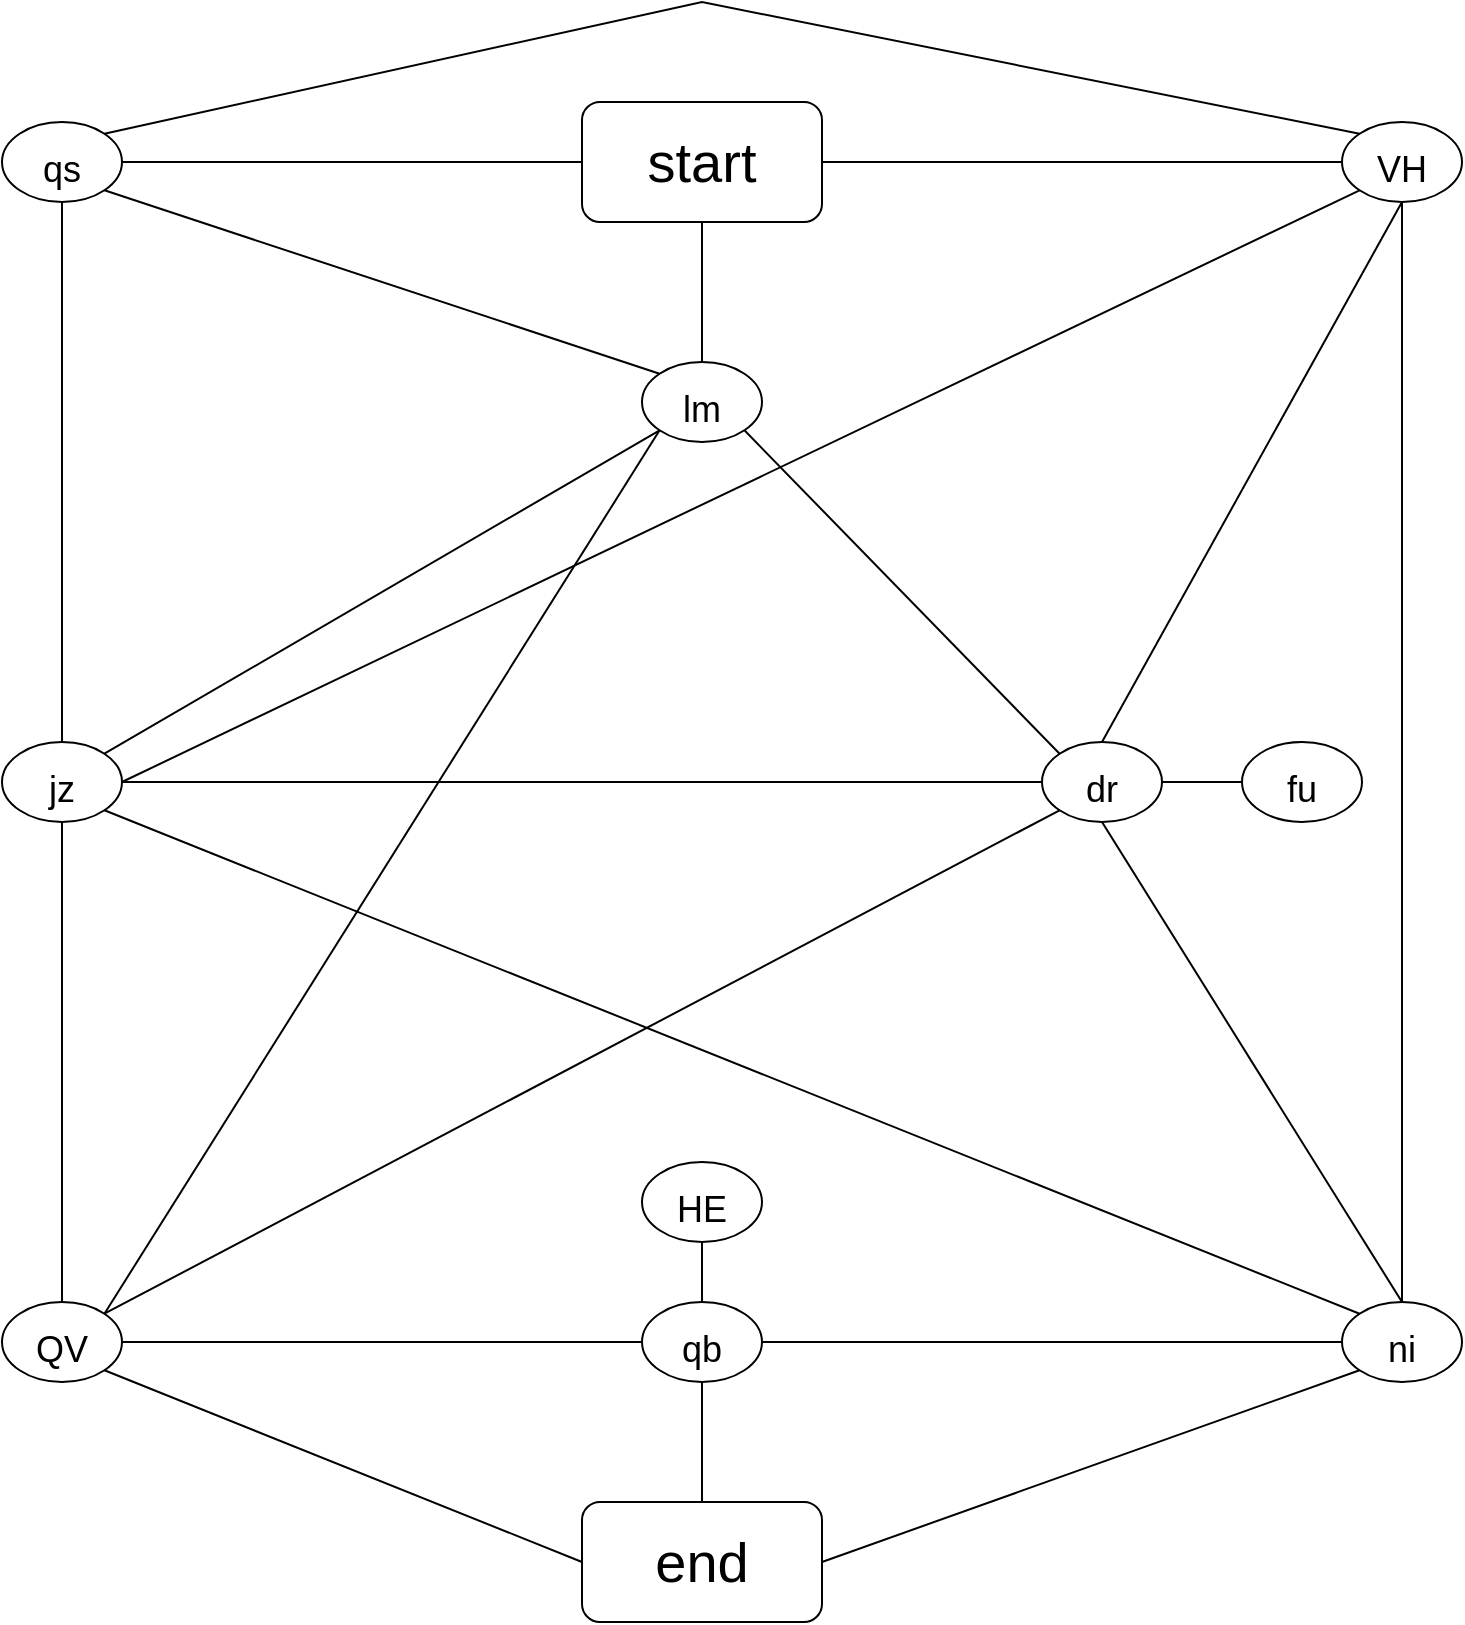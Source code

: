 <mxfile version="16.1.0" type="github">
  <diagram id="MHoIRFLsvcC200s5u-gR" name="Page-1">
    <mxGraphModel dx="1635" dy="877" grid="1" gridSize="10" guides="1" tooltips="1" connect="1" arrows="1" fold="1" page="1" pageScale="1" pageWidth="827" pageHeight="1169" math="0" shadow="0">
      <root>
        <mxCell id="0" />
        <mxCell id="1" parent="0" />
        <mxCell id="laRVKyOsnezSxJ92oTZl-1" value="&lt;font style=&quot;font-size: 28px&quot;&gt;start&lt;/font&gt;" style="rounded=1;whiteSpace=wrap;html=1;" vertex="1" parent="1">
          <mxGeometry x="360" y="80" width="120" height="60" as="geometry" />
        </mxCell>
        <mxCell id="laRVKyOsnezSxJ92oTZl-3" value="end" style="rounded=1;whiteSpace=wrap;html=1;fontSize=28;" vertex="1" parent="1">
          <mxGeometry x="360" y="780" width="120" height="60" as="geometry" />
        </mxCell>
        <mxCell id="laRVKyOsnezSxJ92oTZl-4" value="&lt;font style=&quot;font-size: 18px&quot;&gt;qs&lt;/font&gt;" style="ellipse;whiteSpace=wrap;html=1;fontSize=28;" vertex="1" parent="1">
          <mxGeometry x="70" y="90" width="60" height="40" as="geometry" />
        </mxCell>
        <mxCell id="laRVKyOsnezSxJ92oTZl-6" value="&lt;font style=&quot;font-size: 18px&quot;&gt;lm&lt;br&gt;&lt;/font&gt;" style="ellipse;whiteSpace=wrap;html=1;fontSize=28;" vertex="1" parent="1">
          <mxGeometry x="390" y="210" width="60" height="40" as="geometry" />
        </mxCell>
        <mxCell id="laRVKyOsnezSxJ92oTZl-7" value="&lt;font style=&quot;font-size: 18px&quot;&gt;VH&lt;/font&gt;" style="ellipse;whiteSpace=wrap;html=1;fontSize=28;" vertex="1" parent="1">
          <mxGeometry x="740" y="90" width="60" height="40" as="geometry" />
        </mxCell>
        <mxCell id="laRVKyOsnezSxJ92oTZl-8" value="" style="endArrow=none;html=1;rounded=0;fontSize=18;entryX=0;entryY=0.5;entryDx=0;entryDy=0;exitX=1;exitY=0.5;exitDx=0;exitDy=0;" edge="1" parent="1" source="laRVKyOsnezSxJ92oTZl-4" target="laRVKyOsnezSxJ92oTZl-1">
          <mxGeometry width="50" height="50" relative="1" as="geometry">
            <mxPoint x="390" y="460" as="sourcePoint" />
            <mxPoint x="440" y="410" as="targetPoint" />
          </mxGeometry>
        </mxCell>
        <mxCell id="laRVKyOsnezSxJ92oTZl-9" value="" style="endArrow=none;html=1;rounded=0;fontSize=18;entryX=0.5;entryY=1;entryDx=0;entryDy=0;exitX=0.5;exitY=0;exitDx=0;exitDy=0;" edge="1" parent="1" source="laRVKyOsnezSxJ92oTZl-6" target="laRVKyOsnezSxJ92oTZl-1">
          <mxGeometry width="50" height="50" relative="1" as="geometry">
            <mxPoint x="390" y="460" as="sourcePoint" />
            <mxPoint x="440" y="410" as="targetPoint" />
          </mxGeometry>
        </mxCell>
        <mxCell id="laRVKyOsnezSxJ92oTZl-10" value="" style="endArrow=none;html=1;rounded=0;fontSize=18;entryX=0;entryY=0.5;entryDx=0;entryDy=0;exitX=1;exitY=0.5;exitDx=0;exitDy=0;" edge="1" parent="1" source="laRVKyOsnezSxJ92oTZl-1" target="laRVKyOsnezSxJ92oTZl-7">
          <mxGeometry width="50" height="50" relative="1" as="geometry">
            <mxPoint x="390" y="460" as="sourcePoint" />
            <mxPoint x="440" y="410" as="targetPoint" />
          </mxGeometry>
        </mxCell>
        <mxCell id="laRVKyOsnezSxJ92oTZl-11" value="&lt;font style=&quot;font-size: 18px&quot;&gt;QV&lt;/font&gt;" style="ellipse;whiteSpace=wrap;html=1;fontSize=28;" vertex="1" parent="1">
          <mxGeometry x="70" y="680" width="60" height="40" as="geometry" />
        </mxCell>
        <mxCell id="laRVKyOsnezSxJ92oTZl-12" value="&lt;font style=&quot;font-size: 18px&quot;&gt;qb&lt;/font&gt;" style="ellipse;whiteSpace=wrap;html=1;fontSize=28;" vertex="1" parent="1">
          <mxGeometry x="390" y="680" width="60" height="40" as="geometry" />
        </mxCell>
        <mxCell id="laRVKyOsnezSxJ92oTZl-13" value="&lt;font style=&quot;font-size: 18px&quot;&gt;ni&lt;/font&gt;" style="ellipse;whiteSpace=wrap;html=1;fontSize=28;" vertex="1" parent="1">
          <mxGeometry x="740" y="680" width="60" height="40" as="geometry" />
        </mxCell>
        <mxCell id="laRVKyOsnezSxJ92oTZl-14" value="" style="endArrow=none;html=1;rounded=0;fontSize=18;exitX=1;exitY=1;exitDx=0;exitDy=0;entryX=0;entryY=0.5;entryDx=0;entryDy=0;" edge="1" parent="1" source="laRVKyOsnezSxJ92oTZl-11" target="laRVKyOsnezSxJ92oTZl-3">
          <mxGeometry width="50" height="50" relative="1" as="geometry">
            <mxPoint x="390" y="460" as="sourcePoint" />
            <mxPoint x="440" y="410" as="targetPoint" />
          </mxGeometry>
        </mxCell>
        <mxCell id="laRVKyOsnezSxJ92oTZl-15" value="" style="endArrow=none;html=1;rounded=0;fontSize=18;exitX=0.5;exitY=0;exitDx=0;exitDy=0;entryX=0.5;entryY=1;entryDx=0;entryDy=0;" edge="1" parent="1" source="laRVKyOsnezSxJ92oTZl-3" target="laRVKyOsnezSxJ92oTZl-12">
          <mxGeometry width="50" height="50" relative="1" as="geometry">
            <mxPoint x="390" y="460" as="sourcePoint" />
            <mxPoint x="380" y="730" as="targetPoint" />
          </mxGeometry>
        </mxCell>
        <mxCell id="laRVKyOsnezSxJ92oTZl-16" value="" style="endArrow=none;html=1;rounded=0;fontSize=18;exitX=1;exitY=0.5;exitDx=0;exitDy=0;entryX=0;entryY=1;entryDx=0;entryDy=0;" edge="1" parent="1" source="laRVKyOsnezSxJ92oTZl-3" target="laRVKyOsnezSxJ92oTZl-13">
          <mxGeometry width="50" height="50" relative="1" as="geometry">
            <mxPoint x="390" y="460" as="sourcePoint" />
            <mxPoint x="440" y="410" as="targetPoint" />
          </mxGeometry>
        </mxCell>
        <mxCell id="laRVKyOsnezSxJ92oTZl-17" value="&lt;font style=&quot;font-size: 18px&quot;&gt;jz&lt;/font&gt;" style="ellipse;whiteSpace=wrap;html=1;fontSize=28;" vertex="1" parent="1">
          <mxGeometry x="70" y="400" width="60" height="40" as="geometry" />
        </mxCell>
        <mxCell id="laRVKyOsnezSxJ92oTZl-18" value="" style="endArrow=none;html=1;rounded=0;fontSize=18;entryX=0.5;entryY=1;entryDx=0;entryDy=0;exitX=0.5;exitY=0;exitDx=0;exitDy=0;" edge="1" parent="1" source="laRVKyOsnezSxJ92oTZl-17" target="laRVKyOsnezSxJ92oTZl-4">
          <mxGeometry width="50" height="50" relative="1" as="geometry">
            <mxPoint x="390" y="460" as="sourcePoint" />
            <mxPoint x="440" y="410" as="targetPoint" />
          </mxGeometry>
        </mxCell>
        <mxCell id="laRVKyOsnezSxJ92oTZl-19" value="" style="endArrow=none;html=1;rounded=0;fontSize=18;exitX=1;exitY=1;exitDx=0;exitDy=0;entryX=0;entryY=0;entryDx=0;entryDy=0;" edge="1" parent="1" source="laRVKyOsnezSxJ92oTZl-4" target="laRVKyOsnezSxJ92oTZl-6">
          <mxGeometry width="50" height="50" relative="1" as="geometry">
            <mxPoint x="390" y="460" as="sourcePoint" />
            <mxPoint x="370" y="210" as="targetPoint" />
          </mxGeometry>
        </mxCell>
        <mxCell id="laRVKyOsnezSxJ92oTZl-20" value="" style="endArrow=none;html=1;rounded=0;fontSize=18;exitX=1;exitY=0;exitDx=0;exitDy=0;entryX=0;entryY=0;entryDx=0;entryDy=0;" edge="1" parent="1" source="laRVKyOsnezSxJ92oTZl-4" target="laRVKyOsnezSxJ92oTZl-7">
          <mxGeometry width="50" height="50" relative="1" as="geometry">
            <mxPoint x="390" y="460" as="sourcePoint" />
            <mxPoint x="440" y="410" as="targetPoint" />
            <Array as="points">
              <mxPoint x="420" y="30" />
            </Array>
          </mxGeometry>
        </mxCell>
        <mxCell id="laRVKyOsnezSxJ92oTZl-21" value="" style="endArrow=none;html=1;rounded=0;fontSize=18;exitX=1;exitY=0.5;exitDx=0;exitDy=0;entryX=0;entryY=1;entryDx=0;entryDy=0;" edge="1" parent="1" source="laRVKyOsnezSxJ92oTZl-17" target="laRVKyOsnezSxJ92oTZl-7">
          <mxGeometry width="50" height="50" relative="1" as="geometry">
            <mxPoint x="390" y="460" as="sourcePoint" />
            <mxPoint x="440" y="410" as="targetPoint" />
          </mxGeometry>
        </mxCell>
        <mxCell id="laRVKyOsnezSxJ92oTZl-22" value="" style="endArrow=none;html=1;rounded=0;fontSize=18;exitX=1;exitY=0;exitDx=0;exitDy=0;entryX=0;entryY=1;entryDx=0;entryDy=0;" edge="1" parent="1" source="laRVKyOsnezSxJ92oTZl-17" target="laRVKyOsnezSxJ92oTZl-6">
          <mxGeometry width="50" height="50" relative="1" as="geometry">
            <mxPoint x="390" y="460" as="sourcePoint" />
            <mxPoint x="440" y="410" as="targetPoint" />
          </mxGeometry>
        </mxCell>
        <mxCell id="laRVKyOsnezSxJ92oTZl-23" value="" style="endArrow=none;html=1;rounded=0;fontSize=18;exitX=0.5;exitY=1;exitDx=0;exitDy=0;entryX=0.5;entryY=0;entryDx=0;entryDy=0;" edge="1" parent="1" source="laRVKyOsnezSxJ92oTZl-17" target="laRVKyOsnezSxJ92oTZl-11">
          <mxGeometry width="50" height="50" relative="1" as="geometry">
            <mxPoint x="390" y="460" as="sourcePoint" />
            <mxPoint x="440" y="410" as="targetPoint" />
          </mxGeometry>
        </mxCell>
        <mxCell id="laRVKyOsnezSxJ92oTZl-25" value="&lt;font style=&quot;font-size: 18px&quot;&gt;dr&lt;/font&gt;" style="ellipse;whiteSpace=wrap;html=1;fontSize=28;" vertex="1" parent="1">
          <mxGeometry x="590" y="400" width="60" height="40" as="geometry" />
        </mxCell>
        <mxCell id="laRVKyOsnezSxJ92oTZl-26" value="" style="endArrow=none;html=1;rounded=0;fontSize=18;exitX=1;exitY=1;exitDx=0;exitDy=0;entryX=0;entryY=0;entryDx=0;entryDy=0;" edge="1" parent="1" source="laRVKyOsnezSxJ92oTZl-17" target="laRVKyOsnezSxJ92oTZl-13">
          <mxGeometry width="50" height="50" relative="1" as="geometry">
            <mxPoint x="390" y="460" as="sourcePoint" />
            <mxPoint x="440" y="410" as="targetPoint" />
          </mxGeometry>
        </mxCell>
        <mxCell id="laRVKyOsnezSxJ92oTZl-27" value="" style="endArrow=none;html=1;rounded=0;fontSize=18;exitX=1;exitY=0.5;exitDx=0;exitDy=0;entryX=0;entryY=0.5;entryDx=0;entryDy=0;" edge="1" parent="1" source="laRVKyOsnezSxJ92oTZl-17" target="laRVKyOsnezSxJ92oTZl-25">
          <mxGeometry width="50" height="50" relative="1" as="geometry">
            <mxPoint x="390" y="460" as="sourcePoint" />
            <mxPoint x="440" y="410" as="targetPoint" />
            <Array as="points" />
          </mxGeometry>
        </mxCell>
        <mxCell id="laRVKyOsnezSxJ92oTZl-28" value="" style="endArrow=none;html=1;rounded=0;fontSize=18;entryX=1;entryY=1;entryDx=0;entryDy=0;exitX=0;exitY=0;exitDx=0;exitDy=0;" edge="1" parent="1" source="laRVKyOsnezSxJ92oTZl-25" target="laRVKyOsnezSxJ92oTZl-6">
          <mxGeometry width="50" height="50" relative="1" as="geometry">
            <mxPoint x="390" y="460" as="sourcePoint" />
            <mxPoint x="440" y="410" as="targetPoint" />
          </mxGeometry>
        </mxCell>
        <mxCell id="laRVKyOsnezSxJ92oTZl-29" value="" style="endArrow=none;html=1;rounded=0;fontSize=18;entryX=0;entryY=1;entryDx=0;entryDy=0;exitX=1;exitY=0;exitDx=0;exitDy=0;" edge="1" parent="1" source="laRVKyOsnezSxJ92oTZl-11" target="laRVKyOsnezSxJ92oTZl-6">
          <mxGeometry width="50" height="50" relative="1" as="geometry">
            <mxPoint x="390" y="460" as="sourcePoint" />
            <mxPoint x="440" y="410" as="targetPoint" />
          </mxGeometry>
        </mxCell>
        <mxCell id="laRVKyOsnezSxJ92oTZl-30" value="" style="endArrow=none;html=1;rounded=0;fontSize=18;exitX=1;exitY=0.5;exitDx=0;exitDy=0;entryX=0;entryY=0.5;entryDx=0;entryDy=0;" edge="1" parent="1" source="laRVKyOsnezSxJ92oTZl-11" target="laRVKyOsnezSxJ92oTZl-12">
          <mxGeometry width="50" height="50" relative="1" as="geometry">
            <mxPoint x="390" y="460" as="sourcePoint" />
            <mxPoint x="440" y="410" as="targetPoint" />
          </mxGeometry>
        </mxCell>
        <mxCell id="laRVKyOsnezSxJ92oTZl-31" value="" style="endArrow=none;html=1;rounded=0;fontSize=18;entryX=0;entryY=0.5;entryDx=0;entryDy=0;exitX=1;exitY=0.5;exitDx=0;exitDy=0;" edge="1" parent="1" source="laRVKyOsnezSxJ92oTZl-12" target="laRVKyOsnezSxJ92oTZl-13">
          <mxGeometry width="50" height="50" relative="1" as="geometry">
            <mxPoint x="390" y="460" as="sourcePoint" />
            <mxPoint x="440" y="410" as="targetPoint" />
          </mxGeometry>
        </mxCell>
        <mxCell id="laRVKyOsnezSxJ92oTZl-32" value="&lt;font style=&quot;font-size: 18px&quot;&gt;HE&lt;/font&gt;" style="ellipse;whiteSpace=wrap;html=1;fontSize=28;" vertex="1" parent="1">
          <mxGeometry x="390" y="610" width="60" height="40" as="geometry" />
        </mxCell>
        <mxCell id="laRVKyOsnezSxJ92oTZl-33" value="" style="endArrow=none;html=1;rounded=0;fontSize=18;entryX=0.5;entryY=1;entryDx=0;entryDy=0;exitX=0.5;exitY=0;exitDx=0;exitDy=0;" edge="1" parent="1" source="laRVKyOsnezSxJ92oTZl-12" target="laRVKyOsnezSxJ92oTZl-32">
          <mxGeometry width="50" height="50" relative="1" as="geometry">
            <mxPoint x="390" y="460" as="sourcePoint" />
            <mxPoint x="440" y="410" as="targetPoint" />
          </mxGeometry>
        </mxCell>
        <mxCell id="laRVKyOsnezSxJ92oTZl-34" value="" style="endArrow=none;html=1;rounded=0;fontSize=18;entryX=0;entryY=1;entryDx=0;entryDy=0;exitX=1;exitY=0;exitDx=0;exitDy=0;" edge="1" parent="1" source="laRVKyOsnezSxJ92oTZl-11" target="laRVKyOsnezSxJ92oTZl-25">
          <mxGeometry width="50" height="50" relative="1" as="geometry">
            <mxPoint x="390" y="460" as="sourcePoint" />
            <mxPoint x="440" y="410" as="targetPoint" />
          </mxGeometry>
        </mxCell>
        <mxCell id="laRVKyOsnezSxJ92oTZl-35" value="&lt;font style=&quot;font-size: 18px&quot;&gt;fu&lt;/font&gt;" style="ellipse;whiteSpace=wrap;html=1;fontSize=28;" vertex="1" parent="1">
          <mxGeometry x="690" y="400" width="60" height="40" as="geometry" />
        </mxCell>
        <mxCell id="laRVKyOsnezSxJ92oTZl-36" value="" style="endArrow=none;html=1;rounded=0;fontSize=18;entryX=1;entryY=0.5;entryDx=0;entryDy=0;exitX=0;exitY=0.5;exitDx=0;exitDy=0;" edge="1" parent="1" source="laRVKyOsnezSxJ92oTZl-35" target="laRVKyOsnezSxJ92oTZl-25">
          <mxGeometry width="50" height="50" relative="1" as="geometry">
            <mxPoint x="390" y="460" as="sourcePoint" />
            <mxPoint x="440" y="410" as="targetPoint" />
          </mxGeometry>
        </mxCell>
        <mxCell id="laRVKyOsnezSxJ92oTZl-37" value="" style="endArrow=none;html=1;rounded=0;fontSize=18;entryX=0.5;entryY=1;entryDx=0;entryDy=0;exitX=0.5;exitY=0;exitDx=0;exitDy=0;" edge="1" parent="1" source="laRVKyOsnezSxJ92oTZl-13" target="laRVKyOsnezSxJ92oTZl-25">
          <mxGeometry width="50" height="50" relative="1" as="geometry">
            <mxPoint x="390" y="460" as="sourcePoint" />
            <mxPoint x="440" y="410" as="targetPoint" />
            <Array as="points" />
          </mxGeometry>
        </mxCell>
        <mxCell id="laRVKyOsnezSxJ92oTZl-38" value="" style="endArrow=none;html=1;rounded=0;fontSize=18;entryX=0.5;entryY=1;entryDx=0;entryDy=0;exitX=0.5;exitY=0;exitDx=0;exitDy=0;" edge="1" parent="1" source="laRVKyOsnezSxJ92oTZl-25" target="laRVKyOsnezSxJ92oTZl-7">
          <mxGeometry width="50" height="50" relative="1" as="geometry">
            <mxPoint x="390" y="460" as="sourcePoint" />
            <mxPoint x="440" y="410" as="targetPoint" />
          </mxGeometry>
        </mxCell>
        <mxCell id="laRVKyOsnezSxJ92oTZl-39" value="" style="endArrow=none;html=1;rounded=0;fontSize=18;entryX=0.5;entryY=1;entryDx=0;entryDy=0;exitX=0.5;exitY=0;exitDx=0;exitDy=0;" edge="1" parent="1" source="laRVKyOsnezSxJ92oTZl-13" target="laRVKyOsnezSxJ92oTZl-7">
          <mxGeometry width="50" height="50" relative="1" as="geometry">
            <mxPoint x="390" y="460" as="sourcePoint" />
            <mxPoint x="440" y="410" as="targetPoint" />
            <Array as="points" />
          </mxGeometry>
        </mxCell>
      </root>
    </mxGraphModel>
  </diagram>
</mxfile>
